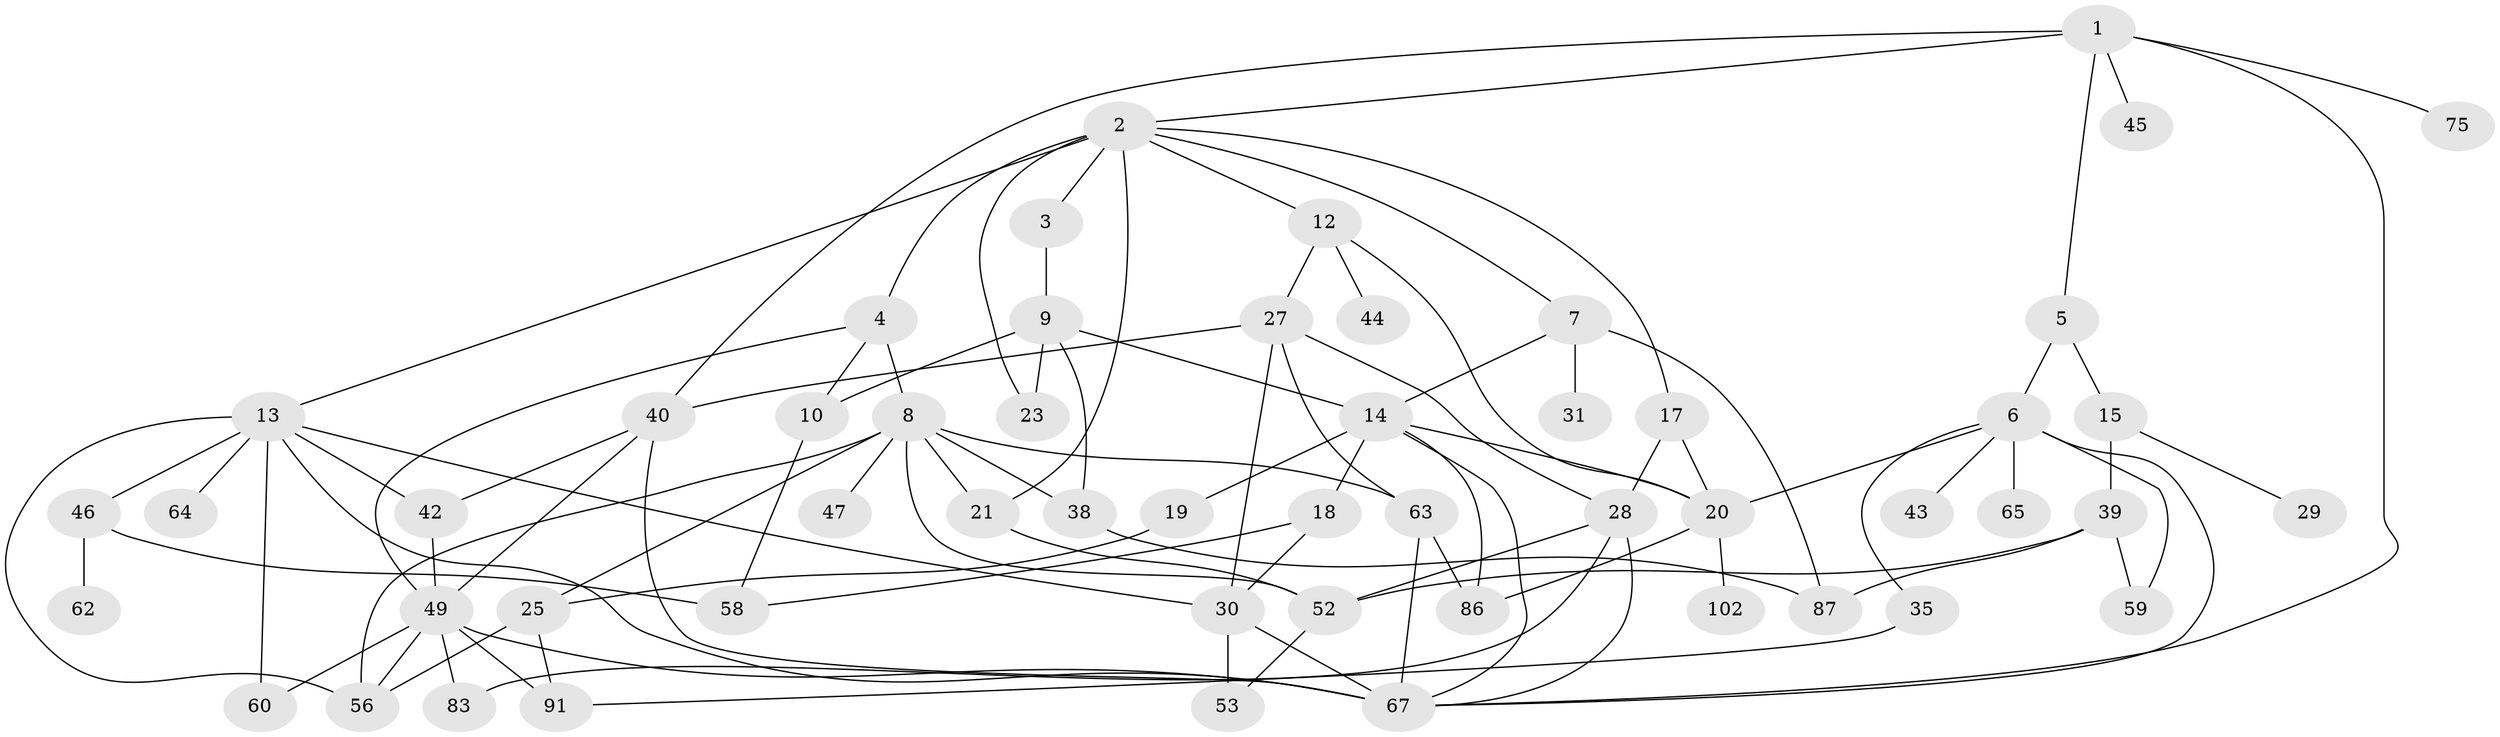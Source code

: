 // original degree distribution, {6: 0.03669724770642202, 9: 0.009174311926605505, 2: 0.26605504587155965, 4: 0.10091743119266056, 3: 0.24770642201834864, 5: 0.09174311926605505, 1: 0.22935779816513763, 7: 0.009174311926605505, 8: 0.009174311926605505}
// Generated by graph-tools (version 1.1) at 2025/13/03/09/25 04:13:38]
// undirected, 54 vertices, 96 edges
graph export_dot {
graph [start="1"]
  node [color=gray90,style=filled];
  1;
  2;
  3;
  4 [super="+22+92"];
  5;
  6 [super="+11+32"];
  7 [super="+66+48+74"];
  8 [super="+37+72"];
  9 [super="+79+77+107"];
  10;
  12 [super="+80"];
  13 [super="+26"];
  14 [super="+16"];
  15;
  17 [super="+90"];
  18 [super="+57"];
  19;
  20 [super="+24"];
  21 [super="+36"];
  23;
  25 [super="+54"];
  27 [super="+55"];
  28;
  29;
  30 [super="+33"];
  31;
  35;
  38;
  39;
  40 [super="+61"];
  42;
  43;
  44;
  45;
  46 [super="+51"];
  47;
  49 [super="+50"];
  52 [super="+68"];
  53;
  56 [super="+69"];
  58 [super="+85"];
  59 [super="+76"];
  60;
  62;
  63 [super="+93"];
  64 [super="+70+108+96"];
  65;
  67 [super="+71+98"];
  75;
  83;
  86;
  87 [super="+89"];
  91 [super="+95"];
  102;
  1 -- 2;
  1 -- 5;
  1 -- 40;
  1 -- 45;
  1 -- 75;
  1 -- 67;
  2 -- 3;
  2 -- 4;
  2 -- 7;
  2 -- 12;
  2 -- 13;
  2 -- 17;
  2 -- 21;
  2 -- 23;
  3 -- 9;
  4 -- 8;
  4 -- 49;
  4 -- 10;
  5 -- 6;
  5 -- 15;
  6 -- 65;
  6 -- 20;
  6 -- 59;
  6 -- 35;
  6 -- 67;
  6 -- 43;
  7 -- 14;
  7 -- 31;
  7 -- 87;
  8 -- 25;
  8 -- 47;
  8 -- 52;
  8 -- 21;
  8 -- 38;
  8 -- 56;
  8 -- 63;
  9 -- 10;
  9 -- 14;
  9 -- 23;
  9 -- 38;
  10 -- 58;
  12 -- 20;
  12 -- 27;
  12 -- 44;
  13 -- 64;
  13 -- 67;
  13 -- 42;
  13 -- 46;
  13 -- 56;
  13 -- 60;
  13 -- 30;
  14 -- 67;
  14 -- 18;
  14 -- 19;
  14 -- 20;
  14 -- 86;
  15 -- 29;
  15 -- 39;
  17 -- 28;
  17 -- 20;
  18 -- 30 [weight=2];
  18 -- 58;
  19 -- 25;
  20 -- 86;
  20 -- 102;
  21 -- 52;
  25 -- 91;
  25 -- 56;
  27 -- 63;
  27 -- 40;
  27 -- 28;
  27 -- 30;
  28 -- 83;
  28 -- 67;
  28 -- 52;
  30 -- 53 [weight=2];
  30 -- 67;
  35 -- 91;
  38 -- 87;
  39 -- 52;
  39 -- 59;
  39 -- 87;
  40 -- 42;
  40 -- 49;
  40 -- 67;
  42 -- 49;
  46 -- 62;
  46 -- 58;
  49 -- 56;
  49 -- 67;
  49 -- 91;
  49 -- 83;
  49 -- 60;
  52 -- 53;
  63 -- 67;
  63 -- 86;
}
